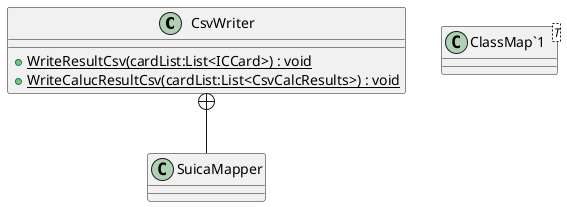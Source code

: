 @startuml
class CsvWriter {
    + {static} WriteResultCsv(cardList:List<ICCard>) : void
    + {static} WriteCalucResultCsv(cardList:List<CsvCalcResults>) : void
}
class SuicaMapper {
}
class "ClassMap`1"<T> {
}
CsvWriter +-- SuicaMapper
@enduml
